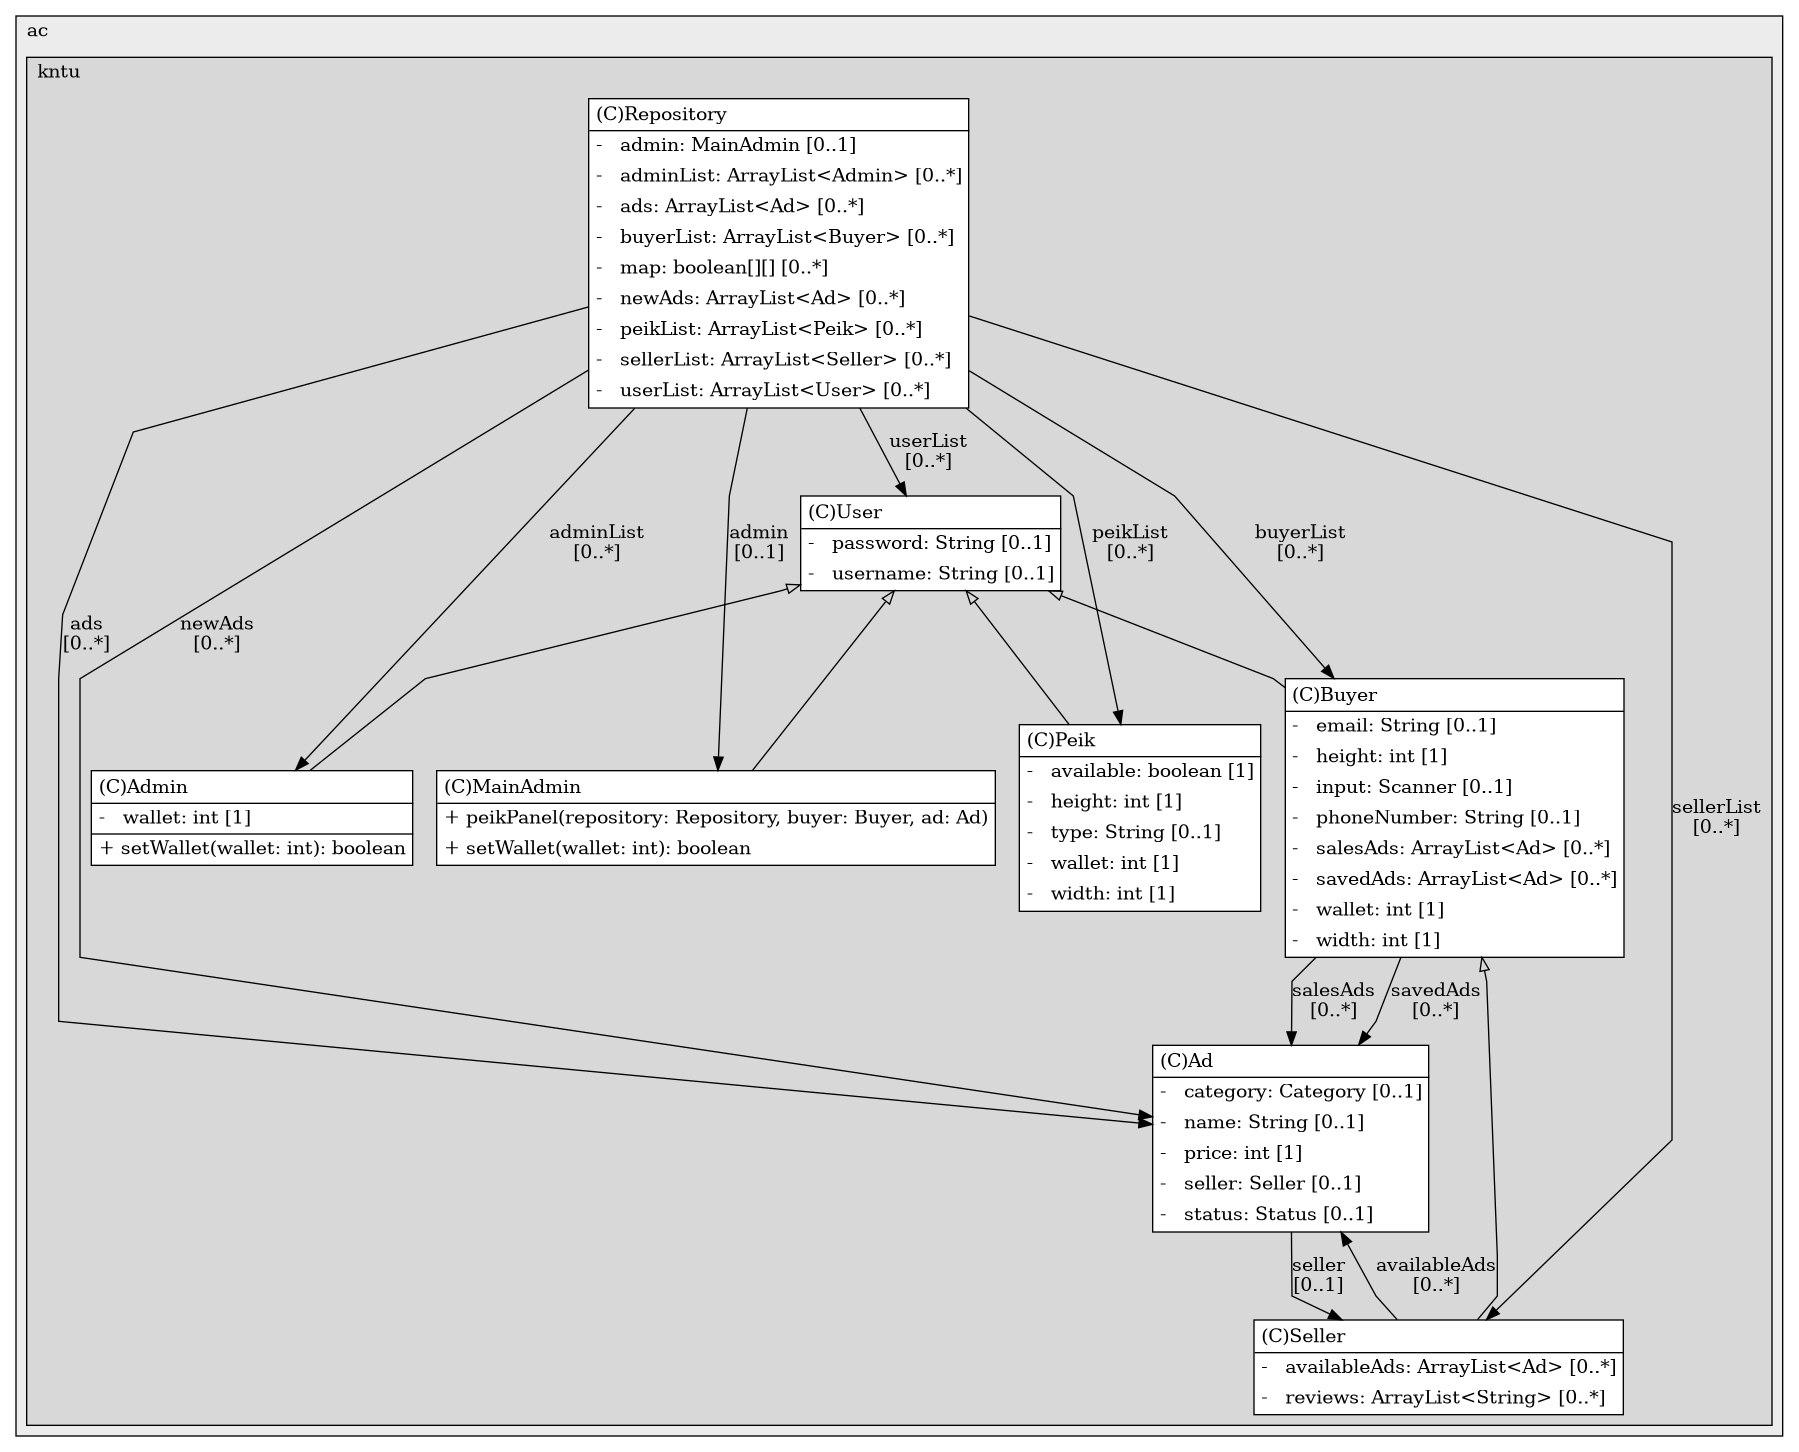 @startuml

/' diagram meta data start
config=StructureConfiguration;
{
  "projectClassification": {
    "searchMode": "OpenProject", // OpenProject, AllProjects
    "includedProjects": "",
    "pathEndKeywords": "*.impl",
    "isClientPath": "",
    "isClientName": "",
    "isTestPath": "",
    "isTestName": "",
    "isMappingPath": "",
    "isMappingName": "",
    "isDataAccessPath": "",
    "isDataAccessName": "",
    "isDataStructurePath": "",
    "isDataStructureName": "",
    "isInterfaceStructuresPath": "",
    "isInterfaceStructuresName": "",
    "isEntryPointPath": "",
    "isEntryPointName": "",
    "treatFinalFieldsAsMandatory": false
  },
  "graphRestriction": {
    "classPackageExcludeFilter": "",
    "classPackageIncludeFilter": "",
    "classNameExcludeFilter": "",
    "classNameIncludeFilter": "",
    "methodNameExcludeFilter": "",
    "methodNameIncludeFilter": "",
    "removeByInheritance": "", // inheritance/annotation based filtering is done in a second step
    "removeByAnnotation": "",
    "removeByClassPackage": "", // cleanup the graph after inheritance/annotation based filtering is done
    "removeByClassName": "",
    "cutMappings": false,
    "cutEnum": true,
    "cutTests": true,
    "cutClient": true,
    "cutDataAccess": false,
    "cutInterfaceStructures": false,
    "cutDataStructures": false,
    "cutGetterAndSetter": true,
    "cutConstructors": true
  },
  "graphTraversal": {
    "forwardDepth": 6,
    "backwardDepth": 6,
    "classPackageExcludeFilter": "",
    "classPackageIncludeFilter": "",
    "classNameExcludeFilter": "",
    "classNameIncludeFilter": "",
    "methodNameExcludeFilter": "",
    "methodNameIncludeFilter": "",
    "hideMappings": false,
    "hideDataStructures": false,
    "hidePrivateMethods": true,
    "hideInterfaceCalls": true, // indirection: implementation -> interface (is hidden) -> implementation
    "onlyShowApplicationEntryPoints": false, // root node is included
    "useMethodCallsForStructureDiagram": "ForwardOnly" // ForwardOnly, BothDirections, No
  },
  "details": {
    "aggregation": "GroupByClass", // ByClass, GroupByClass, None
    "showClassGenericTypes": true,
    "showMethods": true,
    "showMethodParameterNames": true,
    "showMethodParameterTypes": true,
    "showMethodReturnType": true,
    "showPackageLevels": 2,
    "showDetailedClassStructure": true
  },
  "rootClass": "ir.ac.kntu.Admin",
  "extensionCallbackMethod": "" // qualified.class.name#methodName - signature: public static String method(String)
}
diagram meta data end '/



digraph g {
    rankdir="TB"
    splines=polyline
    

'nodes 
subgraph cluster_3106 { 
   	label=ac
	labeljust=l
	fillcolor="#ececec"
	style=filled
   
   subgraph cluster_1226391184 { 
   	label=kntu
	labeljust=l
	fillcolor="#d8d8d8"
	style=filled
   
   Ad1711954517[
	label=<<TABLE BORDER="1" CELLBORDER="0" CELLPADDING="4" CELLSPACING="0">
<TR><TD ALIGN="LEFT" >(C)Ad</TD></TR>
<HR/>
<TR><TD ALIGN="LEFT" >-   category: Category [0..1]</TD></TR>
<TR><TD ALIGN="LEFT" >-   name: String [0..1]</TD></TR>
<TR><TD ALIGN="LEFT" >-   price: int [1]</TD></TR>
<TR><TD ALIGN="LEFT" >-   seller: Seller [0..1]</TD></TR>
<TR><TD ALIGN="LEFT" >-   status: Status [0..1]</TD></TR>
</TABLE>>
	style=filled
	margin=0
	shape=plaintext
	fillcolor="#FFFFFF"
];

Admin1711954517[
	label=<<TABLE BORDER="1" CELLBORDER="0" CELLPADDING="4" CELLSPACING="0">
<TR><TD ALIGN="LEFT" >(C)Admin</TD></TR>
<HR/>
<TR><TD ALIGN="LEFT" >-   wallet: int [1]</TD></TR>
<HR/>
<TR><TD ALIGN="LEFT" >+ setWallet(wallet: int): boolean</TD></TR>
</TABLE>>
	style=filled
	margin=0
	shape=plaintext
	fillcolor="#FFFFFF"
];

Buyer1711954517[
	label=<<TABLE BORDER="1" CELLBORDER="0" CELLPADDING="4" CELLSPACING="0">
<TR><TD ALIGN="LEFT" >(C)Buyer</TD></TR>
<HR/>
<TR><TD ALIGN="LEFT" >-   email: String [0..1]</TD></TR>
<TR><TD ALIGN="LEFT" >-   height: int [1]</TD></TR>
<TR><TD ALIGN="LEFT" >-   input: Scanner [0..1]</TD></TR>
<TR><TD ALIGN="LEFT" >-   phoneNumber: String [0..1]</TD></TR>
<TR><TD ALIGN="LEFT" >-   salesAds: ArrayList&lt;Ad&gt; [0..*]</TD></TR>
<TR><TD ALIGN="LEFT" >-   savedAds: ArrayList&lt;Ad&gt; [0..*]</TD></TR>
<TR><TD ALIGN="LEFT" >-   wallet: int [1]</TD></TR>
<TR><TD ALIGN="LEFT" >-   width: int [1]</TD></TR>
</TABLE>>
	style=filled
	margin=0
	shape=plaintext
	fillcolor="#FFFFFF"
];

MainAdmin1711954517[
	label=<<TABLE BORDER="1" CELLBORDER="0" CELLPADDING="4" CELLSPACING="0">
<TR><TD ALIGN="LEFT" >(C)MainAdmin</TD></TR>
<HR/>
<TR><TD ALIGN="LEFT" >+ peikPanel(repository: Repository, buyer: Buyer, ad: Ad)</TD></TR>
<TR><TD ALIGN="LEFT" >+ setWallet(wallet: int): boolean</TD></TR>
</TABLE>>
	style=filled
	margin=0
	shape=plaintext
	fillcolor="#FFFFFF"
];

Peik1711954517[
	label=<<TABLE BORDER="1" CELLBORDER="0" CELLPADDING="4" CELLSPACING="0">
<TR><TD ALIGN="LEFT" >(C)Peik</TD></TR>
<HR/>
<TR><TD ALIGN="LEFT" >-   available: boolean [1]</TD></TR>
<TR><TD ALIGN="LEFT" >-   height: int [1]</TD></TR>
<TR><TD ALIGN="LEFT" >-   type: String [0..1]</TD></TR>
<TR><TD ALIGN="LEFT" >-   wallet: int [1]</TD></TR>
<TR><TD ALIGN="LEFT" >-   width: int [1]</TD></TR>
</TABLE>>
	style=filled
	margin=0
	shape=plaintext
	fillcolor="#FFFFFF"
];

Repository1711954517[
	label=<<TABLE BORDER="1" CELLBORDER="0" CELLPADDING="4" CELLSPACING="0">
<TR><TD ALIGN="LEFT" >(C)Repository</TD></TR>
<HR/>
<TR><TD ALIGN="LEFT" >-   admin: MainAdmin [0..1]</TD></TR>
<TR><TD ALIGN="LEFT" >-   adminList: ArrayList&lt;Admin&gt; [0..*]</TD></TR>
<TR><TD ALIGN="LEFT" >-   ads: ArrayList&lt;Ad&gt; [0..*]</TD></TR>
<TR><TD ALIGN="LEFT" >-   buyerList: ArrayList&lt;Buyer&gt; [0..*]</TD></TR>
<TR><TD ALIGN="LEFT" >-   map: boolean[][] [0..*]</TD></TR>
<TR><TD ALIGN="LEFT" >-   newAds: ArrayList&lt;Ad&gt; [0..*]</TD></TR>
<TR><TD ALIGN="LEFT" >-   peikList: ArrayList&lt;Peik&gt; [0..*]</TD></TR>
<TR><TD ALIGN="LEFT" >-   sellerList: ArrayList&lt;Seller&gt; [0..*]</TD></TR>
<TR><TD ALIGN="LEFT" >-   userList: ArrayList&lt;User&gt; [0..*]</TD></TR>
</TABLE>>
	style=filled
	margin=0
	shape=plaintext
	fillcolor="#FFFFFF"
];

Seller1711954517[
	label=<<TABLE BORDER="1" CELLBORDER="0" CELLPADDING="4" CELLSPACING="0">
<TR><TD ALIGN="LEFT" >(C)Seller</TD></TR>
<HR/>
<TR><TD ALIGN="LEFT" >-   availableAds: ArrayList&lt;Ad&gt; [0..*]</TD></TR>
<TR><TD ALIGN="LEFT" >-   reviews: ArrayList&lt;String&gt; [0..*]</TD></TR>
</TABLE>>
	style=filled
	margin=0
	shape=plaintext
	fillcolor="#FFFFFF"
];

User1711954517[
	label=<<TABLE BORDER="1" CELLBORDER="0" CELLPADDING="4" CELLSPACING="0">
<TR><TD ALIGN="LEFT" >(C)User</TD></TR>
<HR/>
<TR><TD ALIGN="LEFT" >-   password: String [0..1]</TD></TR>
<TR><TD ALIGN="LEFT" >-   username: String [0..1]</TD></TR>
</TABLE>>
	style=filled
	margin=0
	shape=plaintext
	fillcolor="#FFFFFF"
];
} 
} 

'edges    
Ad1711954517 -> Seller1711954517[label="seller
[0..1]"];
Buyer1711954517 -> Ad1711954517[label="salesAds
[0..*]"];
Buyer1711954517 -> Ad1711954517[label="savedAds
[0..*]"];
Buyer1711954517 -> Seller1711954517[arrowhead=none, arrowtail=empty, dir=both];
Repository1711954517 -> Ad1711954517[label="ads
[0..*]"];
Repository1711954517 -> Ad1711954517[label="newAds
[0..*]"];
Repository1711954517 -> Admin1711954517[label="adminList
[0..*]"];
Repository1711954517 -> Buyer1711954517[label="buyerList
[0..*]"];
Repository1711954517 -> MainAdmin1711954517[label="admin
[0..1]"];
Repository1711954517 -> Peik1711954517[label="peikList
[0..*]"];
Repository1711954517 -> Seller1711954517[label="sellerList
[0..*]"];
Repository1711954517 -> User1711954517[label="userList
[0..*]"];
Seller1711954517 -> Ad1711954517[label="availableAds
[0..*]"];
User1711954517 -> Admin1711954517[arrowhead=none, arrowtail=empty, dir=both];
User1711954517 -> Buyer1711954517[arrowhead=none, arrowtail=empty, dir=both];
User1711954517 -> MainAdmin1711954517[arrowhead=none, arrowtail=empty, dir=both];
User1711954517 -> Peik1711954517[arrowhead=none, arrowtail=empty, dir=both];
    
}
@enduml